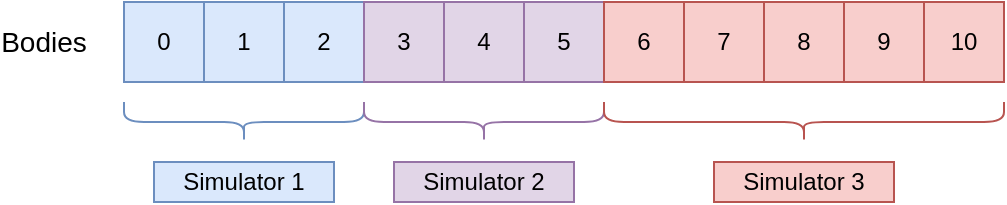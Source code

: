 <mxfile version="12.9.8" type="device"><diagram id="b5Ha0J8Avmek9XlwLjVo" name="Page-1"><mxGraphModel dx="1364" dy="775" grid="1" gridSize="10" guides="1" tooltips="1" connect="1" arrows="1" fold="1" page="1" pageScale="1" pageWidth="827" pageHeight="1169" math="0" shadow="0"><root><mxCell id="0"/><mxCell id="1" parent="0"/><mxCell id="DTp5fXwdnpeBc8QneRlW-1" value="0" style="rounded=0;whiteSpace=wrap;html=1;fillColor=#dae8fc;strokeColor=#6c8ebf;" vertex="1" parent="1"><mxGeometry x="120" y="120" width="40" height="40" as="geometry"/></mxCell><mxCell id="DTp5fXwdnpeBc8QneRlW-3" value="1" style="rounded=0;whiteSpace=wrap;html=1;fillColor=#dae8fc;strokeColor=#6c8ebf;" vertex="1" parent="1"><mxGeometry x="160" y="120" width="40" height="40" as="geometry"/></mxCell><mxCell id="DTp5fXwdnpeBc8QneRlW-5" value="2" style="rounded=0;whiteSpace=wrap;html=1;fillColor=#dae8fc;strokeColor=#6c8ebf;" vertex="1" parent="1"><mxGeometry x="200" y="120" width="40" height="40" as="geometry"/></mxCell><mxCell id="DTp5fXwdnpeBc8QneRlW-6" value="3" style="rounded=0;whiteSpace=wrap;html=1;fillColor=#e1d5e7;strokeColor=#9673a6;" vertex="1" parent="1"><mxGeometry x="240" y="120" width="40" height="40" as="geometry"/></mxCell><mxCell id="DTp5fXwdnpeBc8QneRlW-7" value="4" style="rounded=0;whiteSpace=wrap;html=1;fillColor=#e1d5e7;strokeColor=#9673a6;" vertex="1" parent="1"><mxGeometry x="280" y="120" width="40" height="40" as="geometry"/></mxCell><mxCell id="DTp5fXwdnpeBc8QneRlW-8" value="5" style="rounded=0;whiteSpace=wrap;html=1;fillColor=#e1d5e7;strokeColor=#9673a6;" vertex="1" parent="1"><mxGeometry x="320" y="120" width="40" height="40" as="geometry"/></mxCell><mxCell id="DTp5fXwdnpeBc8QneRlW-9" value="6" style="rounded=0;whiteSpace=wrap;html=1;fillColor=#f8cecc;strokeColor=#b85450;" vertex="1" parent="1"><mxGeometry x="360" y="120" width="40" height="40" as="geometry"/></mxCell><mxCell id="DTp5fXwdnpeBc8QneRlW-10" value="7" style="rounded=0;whiteSpace=wrap;html=1;fillColor=#f8cecc;strokeColor=#b85450;" vertex="1" parent="1"><mxGeometry x="400" y="120" width="40" height="40" as="geometry"/></mxCell><mxCell id="DTp5fXwdnpeBc8QneRlW-11" value="8" style="rounded=0;whiteSpace=wrap;html=1;fillColor=#f8cecc;strokeColor=#b85450;" vertex="1" parent="1"><mxGeometry x="440" y="120" width="40" height="40" as="geometry"/></mxCell><mxCell id="DTp5fXwdnpeBc8QneRlW-12" value="9" style="rounded=0;whiteSpace=wrap;html=1;fillColor=#f8cecc;strokeColor=#b85450;" vertex="1" parent="1"><mxGeometry x="480" y="120" width="40" height="40" as="geometry"/></mxCell><mxCell id="DTp5fXwdnpeBc8QneRlW-13" value="10" style="rounded=0;whiteSpace=wrap;html=1;fillColor=#f8cecc;strokeColor=#b85450;" vertex="1" parent="1"><mxGeometry x="520" y="120" width="40" height="40" as="geometry"/></mxCell><mxCell id="DTp5fXwdnpeBc8QneRlW-15" value="" style="shape=curlyBracket;whiteSpace=wrap;html=1;rounded=1;rotation=-90;fillColor=#dae8fc;strokeColor=#6c8ebf;" vertex="1" parent="1"><mxGeometry x="170" y="120" width="20" height="120" as="geometry"/></mxCell><mxCell id="DTp5fXwdnpeBc8QneRlW-16" value="" style="shape=curlyBracket;whiteSpace=wrap;html=1;rounded=1;rotation=-90;fillColor=#e1d5e7;strokeColor=#9673a6;" vertex="1" parent="1"><mxGeometry x="290" y="120" width="20" height="120" as="geometry"/></mxCell><mxCell id="DTp5fXwdnpeBc8QneRlW-17" value="" style="shape=curlyBracket;whiteSpace=wrap;html=1;rounded=1;rotation=-90;fillColor=#f8cecc;strokeColor=#b85450;" vertex="1" parent="1"><mxGeometry x="450" y="80" width="20" height="200" as="geometry"/></mxCell><mxCell id="DTp5fXwdnpeBc8QneRlW-18" value="Simulator 1" style="rounded=0;whiteSpace=wrap;html=1;fillColor=#dae8fc;strokeColor=#6c8ebf;" vertex="1" parent="1"><mxGeometry x="135" y="200" width="90" height="20" as="geometry"/></mxCell><mxCell id="DTp5fXwdnpeBc8QneRlW-19" value="Simulator 2" style="rounded=0;whiteSpace=wrap;html=1;fillColor=#e1d5e7;strokeColor=#9673a6;" vertex="1" parent="1"><mxGeometry x="255" y="200" width="90" height="20" as="geometry"/></mxCell><mxCell id="DTp5fXwdnpeBc8QneRlW-20" value="Simulator 3" style="rounded=0;whiteSpace=wrap;html=1;fillColor=#f8cecc;strokeColor=#b85450;" vertex="1" parent="1"><mxGeometry x="415" y="200" width="90" height="20" as="geometry"/></mxCell><mxCell id="DTp5fXwdnpeBc8QneRlW-21" value="Bodies" style="text;html=1;strokeColor=none;fillColor=none;align=center;verticalAlign=middle;whiteSpace=wrap;rounded=0;fontSize=14;" vertex="1" parent="1"><mxGeometry x="60" y="130" width="40" height="20" as="geometry"/></mxCell></root></mxGraphModel></diagram></mxfile>